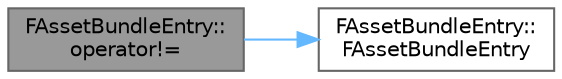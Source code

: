 digraph "FAssetBundleEntry::operator!="
{
 // INTERACTIVE_SVG=YES
 // LATEX_PDF_SIZE
  bgcolor="transparent";
  edge [fontname=Helvetica,fontsize=10,labelfontname=Helvetica,labelfontsize=10];
  node [fontname=Helvetica,fontsize=10,shape=box,height=0.2,width=0.4];
  rankdir="LR";
  Node1 [id="Node000001",label="FAssetBundleEntry::\loperator!=",height=0.2,width=0.4,color="gray40", fillcolor="grey60", style="filled", fontcolor="black",tooltip=" "];
  Node1 -> Node2 [id="edge1_Node000001_Node000002",color="steelblue1",style="solid",tooltip=" "];
  Node2 [id="Node000002",label="FAssetBundleEntry::\lFAssetBundleEntry",height=0.2,width=0.4,color="grey40", fillcolor="white", style="filled",URL="$d3/dda/structFAssetBundleEntry.html#afee42dd16e9f4f4049beffaa58758365",tooltip="Declare constructors inline so this can be a header only class."];
}
